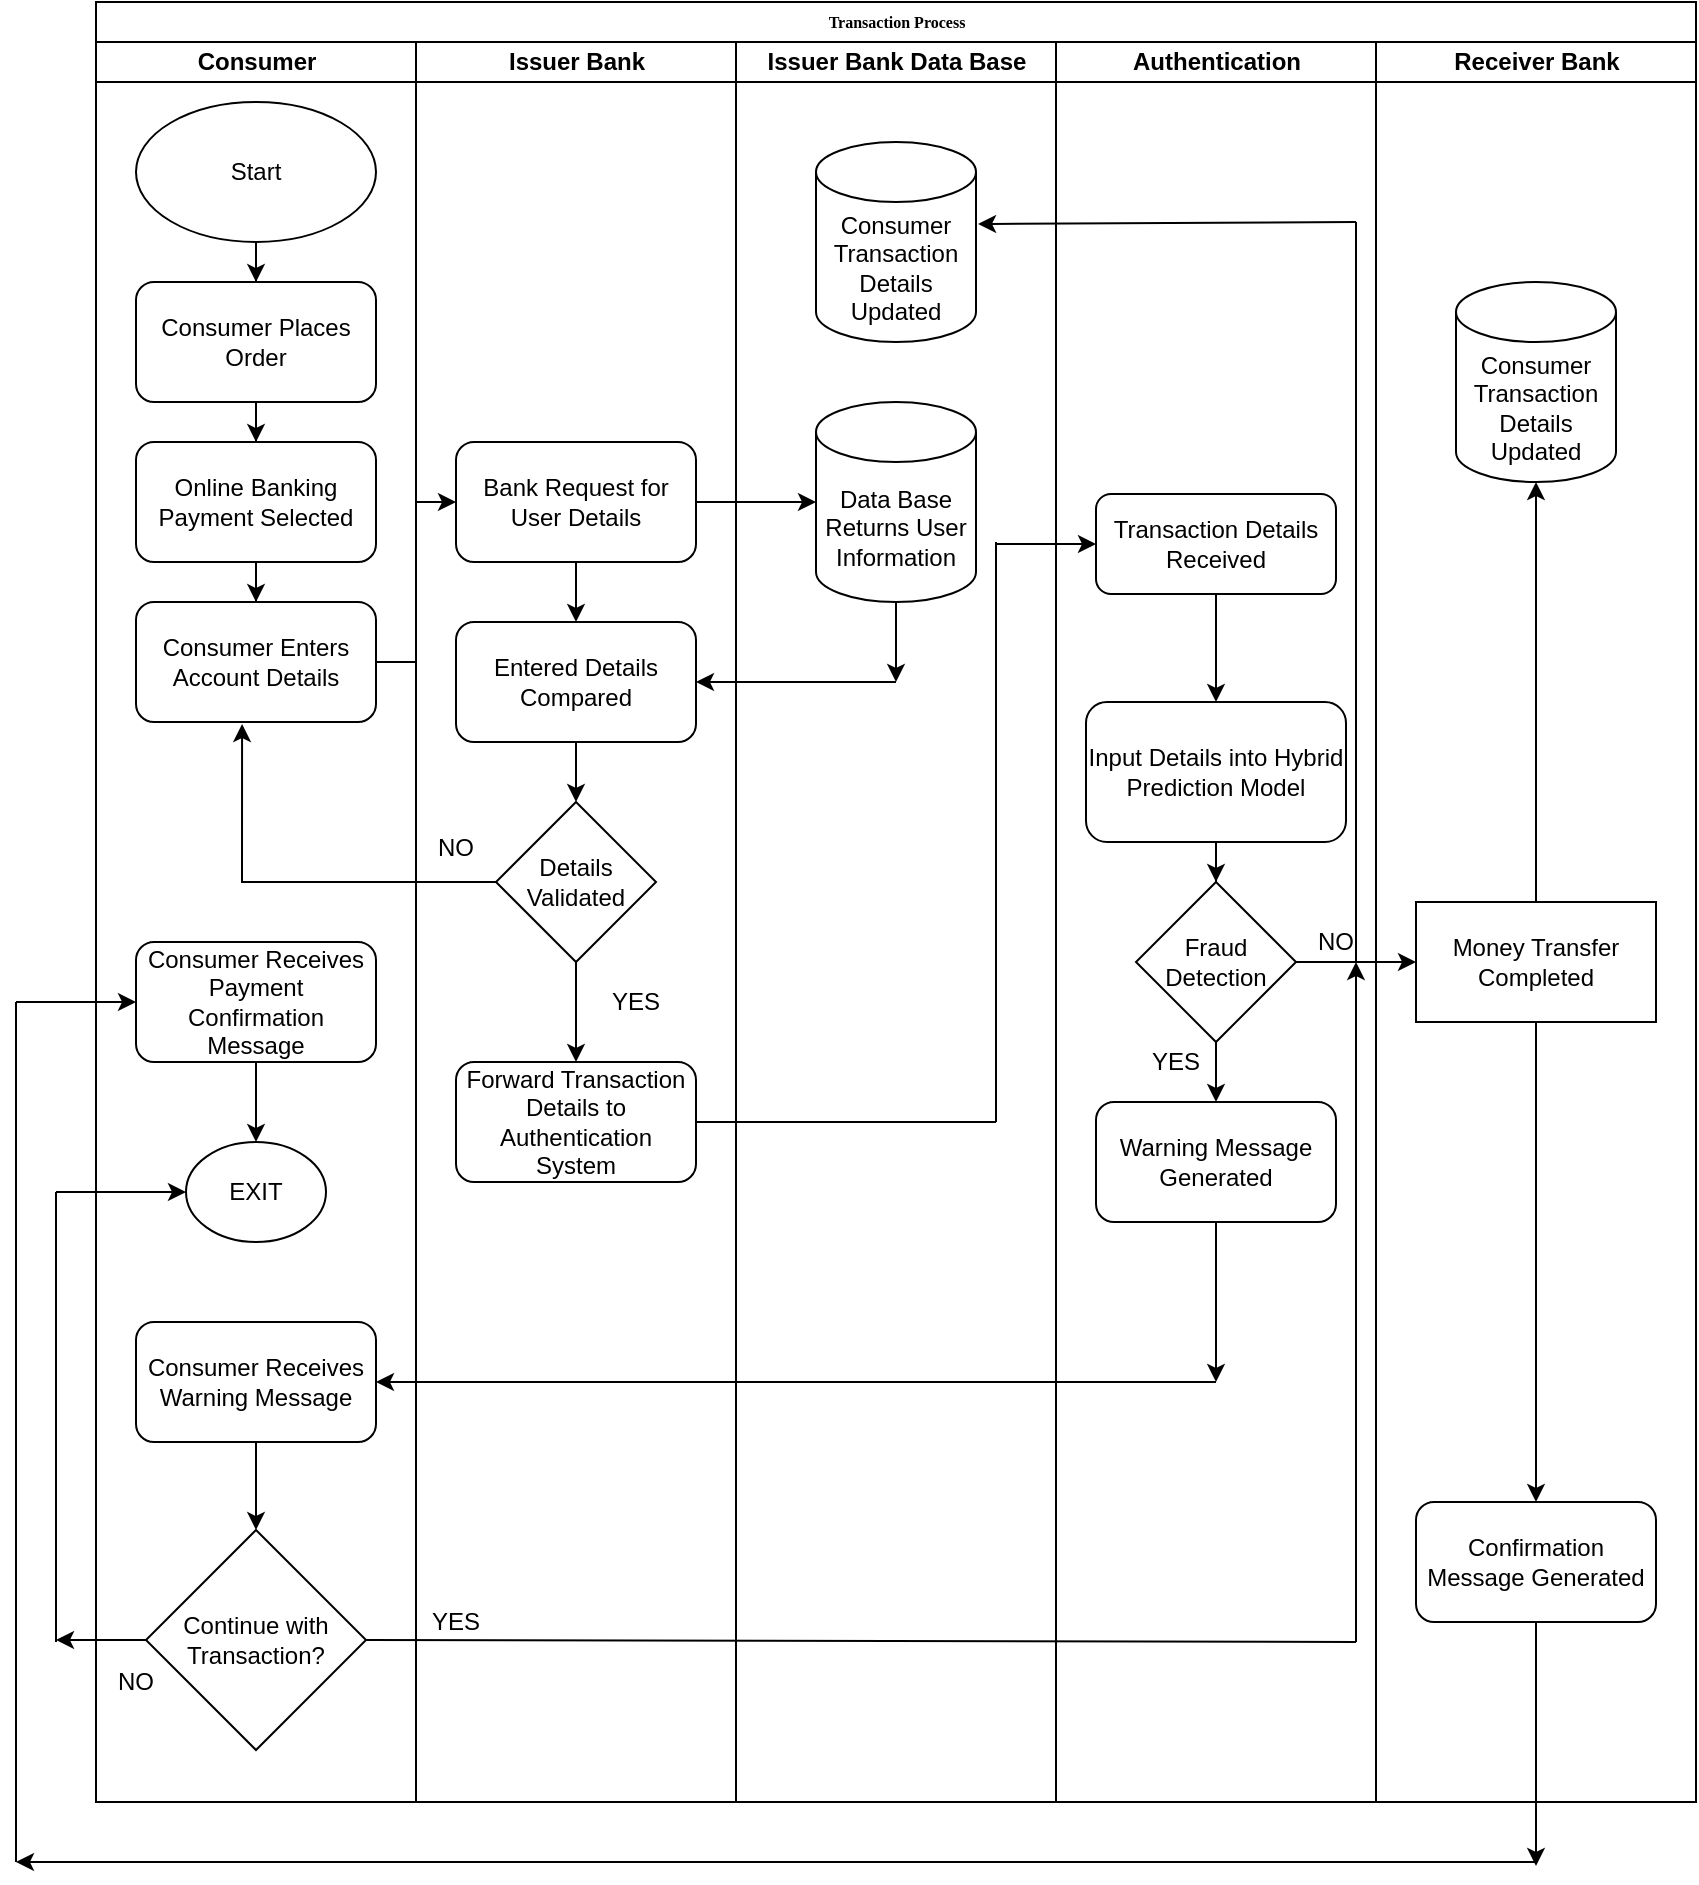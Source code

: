<mxfile version="14.7.7" type="github">
  <diagram name="Page-1" id="74e2e168-ea6b-b213-b513-2b3c1d86103e">
    <mxGraphModel dx="946" dy="646" grid="1" gridSize="10" guides="1" tooltips="1" connect="1" arrows="1" fold="1" page="1" pageScale="1" pageWidth="1100" pageHeight="850" background="none" math="0" shadow="0">
      <root>
        <mxCell id="0" />
        <mxCell id="1" parent="0" />
        <mxCell id="77e6c97f196da883-1" value="Transaction Process" style="swimlane;html=1;childLayout=stackLayout;startSize=20;rounded=0;shadow=0;labelBackgroundColor=none;strokeWidth=1;fontFamily=Verdana;fontSize=8;align=center;" parent="1" vertex="1">
          <mxGeometry x="90" y="40" width="800" height="900" as="geometry" />
        </mxCell>
        <mxCell id="77e6c97f196da883-2" value="Consumer" style="swimlane;html=1;startSize=20;" parent="77e6c97f196da883-1" vertex="1">
          <mxGeometry y="20" width="160" height="880" as="geometry" />
        </mxCell>
        <mxCell id="EWIWM0Ra-Az1Sp3jiGY9-10" style="edgeStyle=orthogonalEdgeStyle;rounded=0;orthogonalLoop=1;jettySize=auto;html=1;entryX=0.5;entryY=0;entryDx=0;entryDy=0;" parent="77e6c97f196da883-2" source="EWIWM0Ra-Az1Sp3jiGY9-1" target="EWIWM0Ra-Az1Sp3jiGY9-4" edge="1">
          <mxGeometry relative="1" as="geometry" />
        </mxCell>
        <mxCell id="EWIWM0Ra-Az1Sp3jiGY9-1" value="Consumer Places Order" style="rounded=1;whiteSpace=wrap;html=1;" parent="77e6c97f196da883-2" vertex="1">
          <mxGeometry x="20" y="120" width="120" height="60" as="geometry" />
        </mxCell>
        <mxCell id="EWIWM0Ra-Az1Sp3jiGY9-3" style="edgeStyle=orthogonalEdgeStyle;rounded=0;orthogonalLoop=1;jettySize=auto;html=1;entryX=0.5;entryY=0;entryDx=0;entryDy=0;" parent="77e6c97f196da883-2" source="EWIWM0Ra-Az1Sp3jiGY9-2" target="EWIWM0Ra-Az1Sp3jiGY9-1" edge="1">
          <mxGeometry relative="1" as="geometry" />
        </mxCell>
        <mxCell id="EWIWM0Ra-Az1Sp3jiGY9-2" value="Start" style="ellipse;whiteSpace=wrap;html=1;" parent="77e6c97f196da883-2" vertex="1">
          <mxGeometry x="20" y="30" width="120" height="70" as="geometry" />
        </mxCell>
        <mxCell id="EWIWM0Ra-Az1Sp3jiGY9-11" style="edgeStyle=orthogonalEdgeStyle;rounded=0;orthogonalLoop=1;jettySize=auto;html=1;entryX=0.5;entryY=0;entryDx=0;entryDy=0;" parent="77e6c97f196da883-2" source="EWIWM0Ra-Az1Sp3jiGY9-4" target="EWIWM0Ra-Az1Sp3jiGY9-9" edge="1">
          <mxGeometry relative="1" as="geometry" />
        </mxCell>
        <mxCell id="EWIWM0Ra-Az1Sp3jiGY9-4" value="Online Banking Payment Selected" style="rounded=1;whiteSpace=wrap;html=1;" parent="77e6c97f196da883-2" vertex="1">
          <mxGeometry x="20" y="200" width="120" height="60" as="geometry" />
        </mxCell>
        <mxCell id="EWIWM0Ra-Az1Sp3jiGY9-59" style="edgeStyle=orthogonalEdgeStyle;rounded=0;orthogonalLoop=1;jettySize=auto;html=1;entryX=0.5;entryY=0;entryDx=0;entryDy=0;" parent="77e6c97f196da883-2" source="EWIWM0Ra-Az1Sp3jiGY9-6" target="EWIWM0Ra-Az1Sp3jiGY9-58" edge="1">
          <mxGeometry relative="1" as="geometry" />
        </mxCell>
        <mxCell id="EWIWM0Ra-Az1Sp3jiGY9-6" value="Consumer Receives Payment Confirmation Message" style="rounded=1;whiteSpace=wrap;html=1;" parent="77e6c97f196da883-2" vertex="1">
          <mxGeometry x="20" y="450" width="120" height="60" as="geometry" />
        </mxCell>
        <mxCell id="EWIWM0Ra-Az1Sp3jiGY9-57" style="edgeStyle=orthogonalEdgeStyle;rounded=0;orthogonalLoop=1;jettySize=auto;html=1;entryX=0.5;entryY=0;entryDx=0;entryDy=0;" parent="77e6c97f196da883-2" source="EWIWM0Ra-Az1Sp3jiGY9-7" target="EWIWM0Ra-Az1Sp3jiGY9-44" edge="1">
          <mxGeometry relative="1" as="geometry" />
        </mxCell>
        <mxCell id="EWIWM0Ra-Az1Sp3jiGY9-7" value="Consumer Receives Warning Message" style="rounded=1;whiteSpace=wrap;html=1;" parent="77e6c97f196da883-2" vertex="1">
          <mxGeometry x="20" y="640" width="120" height="60" as="geometry" />
        </mxCell>
        <mxCell id="EWIWM0Ra-Az1Sp3jiGY9-9" value="Consumer Enters Account Details" style="rounded=1;whiteSpace=wrap;html=1;" parent="77e6c97f196da883-2" vertex="1">
          <mxGeometry x="20" y="280" width="120" height="60" as="geometry" />
        </mxCell>
        <mxCell id="EWIWM0Ra-Az1Sp3jiGY9-44" value="Continue with Transaction?" style="rhombus;whiteSpace=wrap;html=1;" parent="77e6c97f196da883-2" vertex="1">
          <mxGeometry x="25" y="744" width="110" height="110" as="geometry" />
        </mxCell>
        <mxCell id="EWIWM0Ra-Az1Sp3jiGY9-58" value="EXIT" style="ellipse;whiteSpace=wrap;html=1;" parent="77e6c97f196da883-2" vertex="1">
          <mxGeometry x="45" y="550" width="70" height="50" as="geometry" />
        </mxCell>
        <mxCell id="EWIWM0Ra-Az1Sp3jiGY9-63" value="NO" style="text;html=1;strokeColor=none;fillColor=none;align=center;verticalAlign=middle;whiteSpace=wrap;rounded=0;" parent="77e6c97f196da883-2" vertex="1">
          <mxGeometry y="810" width="40" height="20" as="geometry" />
        </mxCell>
        <mxCell id="77e6c97f196da883-3" value="Issuer Bank" style="swimlane;html=1;startSize=20;" parent="77e6c97f196da883-1" vertex="1">
          <mxGeometry x="160" y="20" width="160" height="880" as="geometry" />
        </mxCell>
        <mxCell id="EWIWM0Ra-Az1Sp3jiGY9-30" style="edgeStyle=orthogonalEdgeStyle;rounded=0;orthogonalLoop=1;jettySize=auto;html=1;entryX=0.5;entryY=0;entryDx=0;entryDy=0;" parent="77e6c97f196da883-3" source="EWIWM0Ra-Az1Sp3jiGY9-12" target="EWIWM0Ra-Az1Sp3jiGY9-29" edge="1">
          <mxGeometry relative="1" as="geometry" />
        </mxCell>
        <mxCell id="EWIWM0Ra-Az1Sp3jiGY9-12" value="Bank Request for User Details" style="rounded=1;whiteSpace=wrap;html=1;" parent="77e6c97f196da883-3" vertex="1">
          <mxGeometry x="20" y="200" width="120" height="60" as="geometry" />
        </mxCell>
        <mxCell id="EWIWM0Ra-Az1Sp3jiGY9-21" style="edgeStyle=orthogonalEdgeStyle;rounded=0;orthogonalLoop=1;jettySize=auto;html=1;entryX=0.5;entryY=0;entryDx=0;entryDy=0;" parent="77e6c97f196da883-3" source="EWIWM0Ra-Az1Sp3jiGY9-13" target="EWIWM0Ra-Az1Sp3jiGY9-20" edge="1">
          <mxGeometry relative="1" as="geometry" />
        </mxCell>
        <mxCell id="EWIWM0Ra-Az1Sp3jiGY9-13" value="Details Validated" style="rhombus;whiteSpace=wrap;html=1;" parent="77e6c97f196da883-3" vertex="1">
          <mxGeometry x="40" y="380" width="80" height="80" as="geometry" />
        </mxCell>
        <mxCell id="EWIWM0Ra-Az1Sp3jiGY9-18" value="NO" style="text;html=1;strokeColor=none;fillColor=none;align=center;verticalAlign=middle;whiteSpace=wrap;rounded=0;" parent="77e6c97f196da883-3" vertex="1">
          <mxGeometry y="393" width="40" height="20" as="geometry" />
        </mxCell>
        <mxCell id="EWIWM0Ra-Az1Sp3jiGY9-19" value="YES" style="text;html=1;strokeColor=none;fillColor=none;align=center;verticalAlign=middle;whiteSpace=wrap;rounded=0;" parent="77e6c97f196da883-3" vertex="1">
          <mxGeometry x="90" y="470" width="40" height="20" as="geometry" />
        </mxCell>
        <mxCell id="EWIWM0Ra-Az1Sp3jiGY9-20" value="Forward Transaction Details to Authentication System" style="rounded=1;whiteSpace=wrap;html=1;" parent="77e6c97f196da883-3" vertex="1">
          <mxGeometry x="20" y="510" width="120" height="60" as="geometry" />
        </mxCell>
        <mxCell id="EWIWM0Ra-Az1Sp3jiGY9-31" style="edgeStyle=orthogonalEdgeStyle;rounded=0;orthogonalLoop=1;jettySize=auto;html=1;entryX=0.5;entryY=0;entryDx=0;entryDy=0;" parent="77e6c97f196da883-3" source="EWIWM0Ra-Az1Sp3jiGY9-29" target="EWIWM0Ra-Az1Sp3jiGY9-13" edge="1">
          <mxGeometry relative="1" as="geometry" />
        </mxCell>
        <mxCell id="EWIWM0Ra-Az1Sp3jiGY9-29" value="Entered Details Compared" style="rounded=1;whiteSpace=wrap;html=1;" parent="77e6c97f196da883-3" vertex="1">
          <mxGeometry x="20" y="290" width="120" height="60" as="geometry" />
        </mxCell>
        <mxCell id="77e6c97f196da883-4" value="Issuer Bank Data Base" style="swimlane;html=1;startSize=20;" parent="77e6c97f196da883-1" vertex="1">
          <mxGeometry x="320" y="20" width="160" height="880" as="geometry" />
        </mxCell>
        <mxCell id="5VXq4EYZHj-MA381rkSk-2" value="&lt;span&gt;Data Base Returns User Information&lt;/span&gt;" style="shape=cylinder3;whiteSpace=wrap;html=1;boundedLbl=1;backgroundOutline=1;size=15;" vertex="1" parent="77e6c97f196da883-4">
          <mxGeometry x="40" y="180" width="80" height="100" as="geometry" />
        </mxCell>
        <mxCell id="5VXq4EYZHj-MA381rkSk-5" value="&lt;span&gt;Consumer Transaction Details Updated&lt;/span&gt;" style="shape=cylinder3;whiteSpace=wrap;html=1;boundedLbl=1;backgroundOutline=1;size=15;" vertex="1" parent="77e6c97f196da883-4">
          <mxGeometry x="40" y="50" width="80" height="100" as="geometry" />
        </mxCell>
        <mxCell id="77e6c97f196da883-5" value="Authentication" style="swimlane;html=1;startSize=20;" parent="77e6c97f196da883-1" vertex="1">
          <mxGeometry x="480" y="20" width="160" height="880" as="geometry" />
        </mxCell>
        <mxCell id="EWIWM0Ra-Az1Sp3jiGY9-36" style="edgeStyle=orthogonalEdgeStyle;rounded=0;orthogonalLoop=1;jettySize=auto;html=1;entryX=0.5;entryY=0;entryDx=0;entryDy=0;" parent="77e6c97f196da883-5" source="EWIWM0Ra-Az1Sp3jiGY9-25" target="EWIWM0Ra-Az1Sp3jiGY9-26" edge="1">
          <mxGeometry relative="1" as="geometry" />
        </mxCell>
        <mxCell id="EWIWM0Ra-Az1Sp3jiGY9-25" value="Transaction Details Received" style="rounded=1;whiteSpace=wrap;html=1;" parent="77e6c97f196da883-5" vertex="1">
          <mxGeometry x="20" y="226" width="120" height="50" as="geometry" />
        </mxCell>
        <mxCell id="EWIWM0Ra-Az1Sp3jiGY9-42" style="edgeStyle=orthogonalEdgeStyle;rounded=0;orthogonalLoop=1;jettySize=auto;html=1;entryX=0.5;entryY=0;entryDx=0;entryDy=0;" parent="77e6c97f196da883-5" source="EWIWM0Ra-Az1Sp3jiGY9-26" target="EWIWM0Ra-Az1Sp3jiGY9-37" edge="1">
          <mxGeometry relative="1" as="geometry" />
        </mxCell>
        <mxCell id="EWIWM0Ra-Az1Sp3jiGY9-26" value="Input Details into Hybrid Prediction Model" style="rounded=1;whiteSpace=wrap;html=1;" parent="77e6c97f196da883-5" vertex="1">
          <mxGeometry x="15" y="330" width="130" height="70" as="geometry" />
        </mxCell>
        <mxCell id="EWIWM0Ra-Az1Sp3jiGY9-50" style="edgeStyle=orthogonalEdgeStyle;rounded=0;orthogonalLoop=1;jettySize=auto;html=1;entryX=0.5;entryY=0;entryDx=0;entryDy=0;" parent="77e6c97f196da883-5" source="EWIWM0Ra-Az1Sp3jiGY9-37" target="EWIWM0Ra-Az1Sp3jiGY9-43" edge="1">
          <mxGeometry relative="1" as="geometry" />
        </mxCell>
        <mxCell id="EWIWM0Ra-Az1Sp3jiGY9-37" value="Fraud Detection" style="rhombus;whiteSpace=wrap;html=1;" parent="77e6c97f196da883-5" vertex="1">
          <mxGeometry x="40" y="420" width="80" height="80" as="geometry" />
        </mxCell>
        <mxCell id="EWIWM0Ra-Az1Sp3jiGY9-41" value="NO" style="text;html=1;strokeColor=none;fillColor=none;align=center;verticalAlign=middle;whiteSpace=wrap;rounded=0;" parent="77e6c97f196da883-5" vertex="1">
          <mxGeometry x="120" y="440" width="40" height="20" as="geometry" />
        </mxCell>
        <mxCell id="EWIWM0Ra-Az1Sp3jiGY9-43" value="Warning Message Generated" style="rounded=1;whiteSpace=wrap;html=1;" parent="77e6c97f196da883-5" vertex="1">
          <mxGeometry x="20" y="530" width="120" height="60" as="geometry" />
        </mxCell>
        <mxCell id="EWIWM0Ra-Az1Sp3jiGY9-51" value="YES" style="text;html=1;strokeColor=none;fillColor=none;align=center;verticalAlign=middle;whiteSpace=wrap;rounded=0;" parent="77e6c97f196da883-5" vertex="1">
          <mxGeometry x="40" y="500" width="40" height="20" as="geometry" />
        </mxCell>
        <mxCell id="77e6c97f196da883-6" value="Receiver Bank" style="swimlane;html=1;startSize=20;" parent="77e6c97f196da883-1" vertex="1">
          <mxGeometry x="640" y="20" width="160" height="880" as="geometry" />
        </mxCell>
        <mxCell id="EWIWM0Ra-Az1Sp3jiGY9-68" style="edgeStyle=orthogonalEdgeStyle;rounded=0;orthogonalLoop=1;jettySize=auto;html=1;" parent="77e6c97f196da883-6" source="EWIWM0Ra-Az1Sp3jiGY9-38" target="EWIWM0Ra-Az1Sp3jiGY9-39" edge="1">
          <mxGeometry relative="1" as="geometry" />
        </mxCell>
        <mxCell id="EWIWM0Ra-Az1Sp3jiGY9-38" value="Money Transfer Completed" style="rounded=0;whiteSpace=wrap;html=1;" parent="77e6c97f196da883-6" vertex="1">
          <mxGeometry x="20" y="430" width="120" height="60" as="geometry" />
        </mxCell>
        <mxCell id="EWIWM0Ra-Az1Sp3jiGY9-39" value="Confirmation Message Generated" style="rounded=1;whiteSpace=wrap;html=1;" parent="77e6c97f196da883-6" vertex="1">
          <mxGeometry x="20" y="730" width="120" height="60" as="geometry" />
        </mxCell>
        <mxCell id="EWIWM0Ra-Az1Sp3jiGY9-76" style="edgeStyle=orthogonalEdgeStyle;rounded=0;orthogonalLoop=1;jettySize=auto;html=1;entryX=0.5;entryY=1;entryDx=0;entryDy=0;" parent="77e6c97f196da883-6" source="EWIWM0Ra-Az1Sp3jiGY9-38" edge="1">
          <mxGeometry relative="1" as="geometry">
            <mxPoint x="80" y="220" as="targetPoint" />
          </mxGeometry>
        </mxCell>
        <mxCell id="5VXq4EYZHj-MA381rkSk-6" value="&lt;span&gt;Consumer Transaction Details Updated&lt;/span&gt;" style="shape=cylinder3;whiteSpace=wrap;html=1;boundedLbl=1;backgroundOutline=1;size=15;" vertex="1" parent="77e6c97f196da883-6">
          <mxGeometry x="40" y="120" width="80" height="100" as="geometry" />
        </mxCell>
        <mxCell id="EWIWM0Ra-Az1Sp3jiGY9-15" style="edgeStyle=orthogonalEdgeStyle;rounded=0;orthogonalLoop=1;jettySize=auto;html=1;entryX=0.442;entryY=1.017;entryDx=0;entryDy=0;entryPerimeter=0;" parent="77e6c97f196da883-1" source="EWIWM0Ra-Az1Sp3jiGY9-13" target="EWIWM0Ra-Az1Sp3jiGY9-9" edge="1">
          <mxGeometry relative="1" as="geometry" />
        </mxCell>
        <mxCell id="EWIWM0Ra-Az1Sp3jiGY9-17" style="edgeStyle=orthogonalEdgeStyle;rounded=0;orthogonalLoop=1;jettySize=auto;html=1;entryX=0;entryY=0.5;entryDx=0;entryDy=0;" parent="77e6c97f196da883-1" source="EWIWM0Ra-Az1Sp3jiGY9-9" target="EWIWM0Ra-Az1Sp3jiGY9-12" edge="1">
          <mxGeometry relative="1" as="geometry" />
        </mxCell>
        <mxCell id="EWIWM0Ra-Az1Sp3jiGY9-40" style="edgeStyle=orthogonalEdgeStyle;rounded=0;orthogonalLoop=1;jettySize=auto;html=1;entryX=0;entryY=0.5;entryDx=0;entryDy=0;" parent="77e6c97f196da883-1" source="EWIWM0Ra-Az1Sp3jiGY9-37" target="EWIWM0Ra-Az1Sp3jiGY9-38" edge="1">
          <mxGeometry relative="1" as="geometry" />
        </mxCell>
        <mxCell id="5VXq4EYZHj-MA381rkSk-3" style="edgeStyle=orthogonalEdgeStyle;rounded=0;orthogonalLoop=1;jettySize=auto;html=1;entryX=0;entryY=0.5;entryDx=0;entryDy=0;entryPerimeter=0;" edge="1" parent="77e6c97f196da883-1" source="EWIWM0Ra-Az1Sp3jiGY9-12" target="5VXq4EYZHj-MA381rkSk-2">
          <mxGeometry relative="1" as="geometry" />
        </mxCell>
        <mxCell id="EWIWM0Ra-Az1Sp3jiGY9-32" value="" style="endArrow=classic;html=1;entryX=1;entryY=0.5;entryDx=0;entryDy=0;" parent="1" target="EWIWM0Ra-Az1Sp3jiGY9-29" edge="1">
          <mxGeometry width="50" height="50" relative="1" as="geometry">
            <mxPoint x="490" y="380" as="sourcePoint" />
            <mxPoint x="440" y="400" as="targetPoint" />
          </mxGeometry>
        </mxCell>
        <mxCell id="EWIWM0Ra-Az1Sp3jiGY9-45" style="edgeStyle=orthogonalEdgeStyle;rounded=0;orthogonalLoop=1;jettySize=auto;html=1;" parent="1" source="EWIWM0Ra-Az1Sp3jiGY9-39" edge="1">
          <mxGeometry relative="1" as="geometry">
            <mxPoint x="810" y="972" as="targetPoint" />
          </mxGeometry>
        </mxCell>
        <mxCell id="EWIWM0Ra-Az1Sp3jiGY9-46" value="" style="endArrow=classic;html=1;" parent="1" edge="1">
          <mxGeometry width="50" height="50" relative="1" as="geometry">
            <mxPoint x="810" y="970" as="sourcePoint" />
            <mxPoint x="50" y="970" as="targetPoint" />
          </mxGeometry>
        </mxCell>
        <mxCell id="EWIWM0Ra-Az1Sp3jiGY9-47" value="" style="endArrow=none;html=1;" parent="1" edge="1">
          <mxGeometry width="50" height="50" relative="1" as="geometry">
            <mxPoint x="50" y="970" as="sourcePoint" />
            <mxPoint x="50" y="540" as="targetPoint" />
            <Array as="points" />
          </mxGeometry>
        </mxCell>
        <mxCell id="EWIWM0Ra-Az1Sp3jiGY9-49" value="" style="endArrow=classic;html=1;entryX=0;entryY=0.5;entryDx=0;entryDy=0;" parent="1" target="EWIWM0Ra-Az1Sp3jiGY9-6" edge="1">
          <mxGeometry width="50" height="50" relative="1" as="geometry">
            <mxPoint x="50" y="540" as="sourcePoint" />
            <mxPoint x="430" y="660" as="targetPoint" />
          </mxGeometry>
        </mxCell>
        <mxCell id="EWIWM0Ra-Az1Sp3jiGY9-55" style="edgeStyle=orthogonalEdgeStyle;rounded=0;orthogonalLoop=1;jettySize=auto;html=1;" parent="1" source="EWIWM0Ra-Az1Sp3jiGY9-43" edge="1">
          <mxGeometry relative="1" as="geometry">
            <mxPoint x="650" y="730" as="targetPoint" />
          </mxGeometry>
        </mxCell>
        <mxCell id="EWIWM0Ra-Az1Sp3jiGY9-56" value="" style="endArrow=classic;html=1;entryX=1;entryY=0.5;entryDx=0;entryDy=0;" parent="1" target="EWIWM0Ra-Az1Sp3jiGY9-7" edge="1">
          <mxGeometry width="50" height="50" relative="1" as="geometry">
            <mxPoint x="650" y="730" as="sourcePoint" />
            <mxPoint x="430" y="690" as="targetPoint" />
          </mxGeometry>
        </mxCell>
        <mxCell id="EWIWM0Ra-Az1Sp3jiGY9-60" value="" style="endArrow=none;html=1;" parent="1" edge="1">
          <mxGeometry width="50" height="50" relative="1" as="geometry">
            <mxPoint x="70" y="860" as="sourcePoint" />
            <mxPoint x="70" y="635" as="targetPoint" />
          </mxGeometry>
        </mxCell>
        <mxCell id="EWIWM0Ra-Az1Sp3jiGY9-62" value="" style="endArrow=classic;html=1;entryX=0;entryY=0.5;entryDx=0;entryDy=0;" parent="1" target="EWIWM0Ra-Az1Sp3jiGY9-58" edge="1">
          <mxGeometry width="50" height="50" relative="1" as="geometry">
            <mxPoint x="70" y="635" as="sourcePoint" />
            <mxPoint x="430" y="720" as="targetPoint" />
          </mxGeometry>
        </mxCell>
        <mxCell id="EWIWM0Ra-Az1Sp3jiGY9-65" value="" style="endArrow=classic;html=1;" parent="1" edge="1">
          <mxGeometry width="50" height="50" relative="1" as="geometry">
            <mxPoint x="720" y="860" as="sourcePoint" />
            <mxPoint x="720" y="520" as="targetPoint" />
          </mxGeometry>
        </mxCell>
        <mxCell id="EWIWM0Ra-Az1Sp3jiGY9-66" value="" style="endArrow=none;html=1;exitX=1;exitY=0.5;exitDx=0;exitDy=0;" parent="1" source="EWIWM0Ra-Az1Sp3jiGY9-44" edge="1">
          <mxGeometry width="50" height="50" relative="1" as="geometry">
            <mxPoint x="380" y="700" as="sourcePoint" />
            <mxPoint x="720" y="860" as="targetPoint" />
          </mxGeometry>
        </mxCell>
        <mxCell id="EWIWM0Ra-Az1Sp3jiGY9-67" style="edgeStyle=orthogonalEdgeStyle;rounded=0;orthogonalLoop=1;jettySize=auto;html=1;" parent="1" source="EWIWM0Ra-Az1Sp3jiGY9-44" edge="1">
          <mxGeometry relative="1" as="geometry">
            <mxPoint x="70" y="859" as="targetPoint" />
          </mxGeometry>
        </mxCell>
        <mxCell id="EWIWM0Ra-Az1Sp3jiGY9-69" value="" style="endArrow=none;html=1;exitX=1;exitY=0.5;exitDx=0;exitDy=0;" parent="1" source="EWIWM0Ra-Az1Sp3jiGY9-20" edge="1">
          <mxGeometry width="50" height="50" relative="1" as="geometry">
            <mxPoint x="380" y="490" as="sourcePoint" />
            <mxPoint x="540" y="600" as="targetPoint" />
          </mxGeometry>
        </mxCell>
        <mxCell id="EWIWM0Ra-Az1Sp3jiGY9-70" value="" style="endArrow=none;html=1;" parent="1" edge="1">
          <mxGeometry width="50" height="50" relative="1" as="geometry">
            <mxPoint x="540" y="600" as="sourcePoint" />
            <mxPoint x="540" y="310" as="targetPoint" />
          </mxGeometry>
        </mxCell>
        <mxCell id="EWIWM0Ra-Az1Sp3jiGY9-71" value="" style="endArrow=classic;html=1;entryX=0;entryY=0.5;entryDx=0;entryDy=0;" parent="1" target="EWIWM0Ra-Az1Sp3jiGY9-25" edge="1">
          <mxGeometry width="50" height="50" relative="1" as="geometry">
            <mxPoint x="540" y="311" as="sourcePoint" />
            <mxPoint x="430" y="440" as="targetPoint" />
          </mxGeometry>
        </mxCell>
        <mxCell id="EWIWM0Ra-Az1Sp3jiGY9-78" value="" style="endArrow=none;html=1;" parent="1" edge="1">
          <mxGeometry width="50" height="50" relative="1" as="geometry">
            <mxPoint x="720" y="520" as="sourcePoint" />
            <mxPoint x="720" y="150" as="targetPoint" />
          </mxGeometry>
        </mxCell>
        <mxCell id="EWIWM0Ra-Az1Sp3jiGY9-79" value="" style="endArrow=classic;html=1;entryX=1.013;entryY=0.41;entryDx=0;entryDy=0;entryPerimeter=0;" parent="1" target="5VXq4EYZHj-MA381rkSk-5" edge="1">
          <mxGeometry width="50" height="50" relative="1" as="geometry">
            <mxPoint x="720" y="150" as="sourcePoint" />
            <mxPoint x="550" y="153" as="targetPoint" />
          </mxGeometry>
        </mxCell>
        <mxCell id="EWIWM0Ra-Az1Sp3jiGY9-80" value="YES" style="text;html=1;strokeColor=none;fillColor=none;align=center;verticalAlign=middle;whiteSpace=wrap;rounded=0;" parent="1" vertex="1">
          <mxGeometry x="250" y="840" width="40" height="20" as="geometry" />
        </mxCell>
        <mxCell id="5VXq4EYZHj-MA381rkSk-4" style="edgeStyle=orthogonalEdgeStyle;rounded=0;orthogonalLoop=1;jettySize=auto;html=1;" edge="1" parent="1" source="5VXq4EYZHj-MA381rkSk-2">
          <mxGeometry relative="1" as="geometry">
            <mxPoint x="490" y="380" as="targetPoint" />
          </mxGeometry>
        </mxCell>
      </root>
    </mxGraphModel>
  </diagram>
</mxfile>

